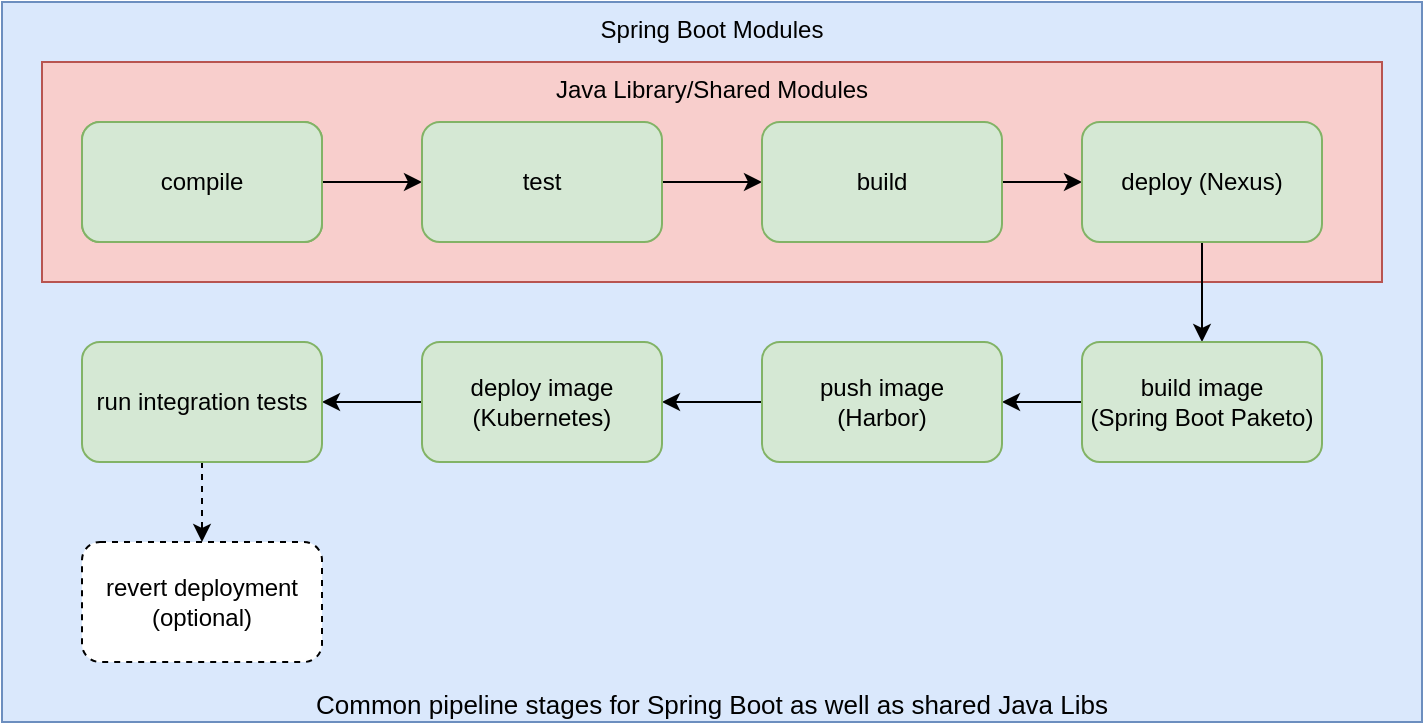 <mxfile version="14.6.13" type="device" pages="9"><diagram id="Md2escx_Z2QsT2sp1q_0" name="pipeline"><mxGraphModel dx="1024" dy="584" grid="1" gridSize="10" guides="1" tooltips="1" connect="1" arrows="1" fold="1" page="1" pageScale="1" pageWidth="850" pageHeight="1100" math="0" shadow="0"><root><mxCell id="0"/><mxCell id="1" parent="0"/><mxCell id="GDulKkzqPYE9h4jOsYwV-19" value="Spring Boot Modules" style="rounded=0;whiteSpace=wrap;html=1;verticalAlign=top;fillColor=#dae8fc;strokeColor=#6c8ebf;" vertex="1" parent="1"><mxGeometry x="80" y="150" width="710" height="360" as="geometry"/></mxCell><mxCell id="GDulKkzqPYE9h4jOsYwV-18" value="Java Library/Shared Modules" style="rounded=0;whiteSpace=wrap;html=1;verticalAlign=top;fillColor=#f8cecc;strokeColor=#b85450;" vertex="1" parent="1"><mxGeometry x="100" y="180" width="670" height="110" as="geometry"/></mxCell><mxCell id="GDulKkzqPYE9h4jOsYwV-3" value="" style="edgeStyle=orthogonalEdgeStyle;rounded=0;orthogonalLoop=1;jettySize=auto;html=1;" edge="1" parent="1" source="GDulKkzqPYE9h4jOsYwV-1" target="GDulKkzqPYE9h4jOsYwV-2"><mxGeometry relative="1" as="geometry"/></mxCell><mxCell id="GDulKkzqPYE9h4jOsYwV-1" value="compile" style="rounded=1;whiteSpace=wrap;html=1;fillColor=#d5e8d4;strokeColor=#82b366;" vertex="1" parent="1"><mxGeometry x="120" y="210" width="120" height="60" as="geometry"/></mxCell><mxCell id="GDulKkzqPYE9h4jOsYwV-5" value="" style="edgeStyle=orthogonalEdgeStyle;rounded=0;orthogonalLoop=1;jettySize=auto;html=1;" edge="1" parent="1" source="GDulKkzqPYE9h4jOsYwV-2" target="GDulKkzqPYE9h4jOsYwV-4"><mxGeometry relative="1" as="geometry"/></mxCell><mxCell id="GDulKkzqPYE9h4jOsYwV-2" value="test" style="rounded=1;whiteSpace=wrap;html=1;fillColor=#d5e8d4;strokeColor=#82b366;" vertex="1" parent="1"><mxGeometry x="290" y="210" width="120" height="60" as="geometry"/></mxCell><mxCell id="GDulKkzqPYE9h4jOsYwV-7" value="" style="edgeStyle=orthogonalEdgeStyle;rounded=0;orthogonalLoop=1;jettySize=auto;html=1;" edge="1" parent="1" source="GDulKkzqPYE9h4jOsYwV-4" target="GDulKkzqPYE9h4jOsYwV-6"><mxGeometry relative="1" as="geometry"/></mxCell><mxCell id="GDulKkzqPYE9h4jOsYwV-4" value="build" style="rounded=1;whiteSpace=wrap;html=1;fillColor=#d5e8d4;strokeColor=#82b366;" vertex="1" parent="1"><mxGeometry x="460" y="210" width="120" height="60" as="geometry"/></mxCell><mxCell id="GDulKkzqPYE9h4jOsYwV-9" value="" style="edgeStyle=orthogonalEdgeStyle;rounded=0;orthogonalLoop=1;jettySize=auto;html=1;" edge="1" parent="1" source="GDulKkzqPYE9h4jOsYwV-6" target="GDulKkzqPYE9h4jOsYwV-8"><mxGeometry relative="1" as="geometry"/></mxCell><mxCell id="GDulKkzqPYE9h4jOsYwV-6" value="deploy (Nexus)" style="rounded=1;whiteSpace=wrap;html=1;fillColor=#d5e8d4;strokeColor=#82b366;" vertex="1" parent="1"><mxGeometry x="620" y="210" width="120" height="60" as="geometry"/></mxCell><mxCell id="GDulKkzqPYE9h4jOsYwV-11" value="" style="edgeStyle=orthogonalEdgeStyle;rounded=0;orthogonalLoop=1;jettySize=auto;html=1;" edge="1" parent="1" source="GDulKkzqPYE9h4jOsYwV-8" target="GDulKkzqPYE9h4jOsYwV-10"><mxGeometry relative="1" as="geometry"/></mxCell><mxCell id="GDulKkzqPYE9h4jOsYwV-8" value="build image&lt;br&gt;(Spring Boot Paketo)" style="rounded=1;whiteSpace=wrap;html=1;fillColor=#d5e8d4;strokeColor=#82b366;" vertex="1" parent="1"><mxGeometry x="620" y="320" width="120" height="60" as="geometry"/></mxCell><mxCell id="GDulKkzqPYE9h4jOsYwV-13" value="" style="edgeStyle=orthogonalEdgeStyle;rounded=0;orthogonalLoop=1;jettySize=auto;html=1;" edge="1" parent="1" source="GDulKkzqPYE9h4jOsYwV-10" target="GDulKkzqPYE9h4jOsYwV-12"><mxGeometry relative="1" as="geometry"/></mxCell><mxCell id="GDulKkzqPYE9h4jOsYwV-10" value="push image&lt;br&gt;(Harbor)" style="rounded=1;whiteSpace=wrap;html=1;fillColor=#d5e8d4;strokeColor=#82b366;" vertex="1" parent="1"><mxGeometry x="460" y="320" width="120" height="60" as="geometry"/></mxCell><mxCell id="GDulKkzqPYE9h4jOsYwV-15" value="" style="edgeStyle=orthogonalEdgeStyle;rounded=0;orthogonalLoop=1;jettySize=auto;html=1;" edge="1" parent="1" source="GDulKkzqPYE9h4jOsYwV-12" target="GDulKkzqPYE9h4jOsYwV-14"><mxGeometry relative="1" as="geometry"/></mxCell><mxCell id="GDulKkzqPYE9h4jOsYwV-12" value="deploy image&lt;br&gt;(Kubernetes)" style="rounded=1;whiteSpace=wrap;html=1;fillColor=#d5e8d4;strokeColor=#82b366;" vertex="1" parent="1"><mxGeometry x="290" y="320" width="120" height="60" as="geometry"/></mxCell><mxCell id="GDulKkzqPYE9h4jOsYwV-17" value="" style="edgeStyle=orthogonalEdgeStyle;rounded=0;orthogonalLoop=1;jettySize=auto;html=1;dashed=1;" edge="1" parent="1" source="GDulKkzqPYE9h4jOsYwV-14" target="GDulKkzqPYE9h4jOsYwV-16"><mxGeometry relative="1" as="geometry"/></mxCell><mxCell id="GDulKkzqPYE9h4jOsYwV-14" value="run integration tests" style="rounded=1;whiteSpace=wrap;html=1;fillColor=#d5e8d4;strokeColor=#82b366;" vertex="1" parent="1"><mxGeometry x="120" y="320" width="120" height="60" as="geometry"/></mxCell><mxCell id="GDulKkzqPYE9h4jOsYwV-16" value="revert deployment&lt;br&gt;(optional)" style="rounded=1;whiteSpace=wrap;html=1;dashed=1;" vertex="1" parent="1"><mxGeometry x="120" y="420" width="120" height="60" as="geometry"/></mxCell><mxCell id="GDulKkzqPYE9h4jOsYwV-21" value="&lt;font style=&quot;font-size: 13px&quot;&gt;Common pipeline stages for Spring Boot as well as shared Java Libs&lt;/font&gt;" style="text;html=1;strokeColor=none;fillColor=none;align=center;verticalAlign=middle;whiteSpace=wrap;rounded=0;" vertex="1" parent="1"><mxGeometry x="230" y="496" width="410" height="10" as="geometry"/></mxCell><mxCell id="GDulKkzqPYE9h4jOsYwV-22" value="compile" style="rounded=1;whiteSpace=wrap;html=1;fillColor=#d5e8d4;strokeColor=#82b366;" vertex="1" parent="1"><mxGeometry x="120" y="210" width="120" height="60" as="geometry"/></mxCell></root></mxGraphModel></diagram><diagram id="cLBf3L7cLLnYU5vjJ8d7" name="merge_req"><mxGraphModel dx="1024" dy="584" grid="1" gridSize="10" guides="1" tooltips="1" connect="1" arrows="1" fold="1" page="1" pageScale="1" pageWidth="850" pageHeight="1100" math="0" shadow="0"><root><mxCell id="ab0MeuzT0t3njJeoTSQ2-0"/><mxCell id="ab0MeuzT0t3njJeoTSQ2-1" parent="ab0MeuzT0t3njJeoTSQ2-0"/><mxCell id="ab0MeuzT0t3njJeoTSQ2-12" value="Merge/Pull request stages (Spring Boot &amp;amp; Java libs)" style="rounded=0;whiteSpace=wrap;html=1;verticalAlign=top;fillColor=#dae8fc;strokeColor=#6c8ebf;" vertex="1" parent="ab0MeuzT0t3njJeoTSQ2-1"><mxGeometry x="110" y="120" width="670" height="230" as="geometry"/></mxCell><mxCell id="ab0MeuzT0t3njJeoTSQ2-5" value="" style="edgeStyle=orthogonalEdgeStyle;rounded=0;orthogonalLoop=1;jettySize=auto;html=1;" edge="1" parent="ab0MeuzT0t3njJeoTSQ2-1" source="ab0MeuzT0t3njJeoTSQ2-2" target="ab0MeuzT0t3njJeoTSQ2-4"><mxGeometry relative="1" as="geometry"/></mxCell><mxCell id="ab0MeuzT0t3njJeoTSQ2-2" value="test" style="rounded=1;whiteSpace=wrap;html=1;fillColor=#d5e8d4;strokeColor=#82b366;" vertex="1" parent="ab0MeuzT0t3njJeoTSQ2-1"><mxGeometry x="290" y="210" width="120" height="60" as="geometry"/></mxCell><mxCell id="ab0MeuzT0t3njJeoTSQ2-6" value="" style="edgeStyle=orthogonalEdgeStyle;rounded=0;orthogonalLoop=1;jettySize=auto;html=1;" edge="1" parent="ab0MeuzT0t3njJeoTSQ2-1" source="ab0MeuzT0t3njJeoTSQ2-3" target="ab0MeuzT0t3njJeoTSQ2-2"><mxGeometry relative="1" as="geometry"/></mxCell><mxCell id="ab0MeuzT0t3njJeoTSQ2-3" value="compile" style="rounded=1;whiteSpace=wrap;html=1;fillColor=#d5e8d4;strokeColor=#82b366;" vertex="1" parent="ab0MeuzT0t3njJeoTSQ2-1"><mxGeometry x="120" y="210" width="120" height="60" as="geometry"/></mxCell><mxCell id="ab0MeuzT0t3njJeoTSQ2-8" value="" style="edgeStyle=orthogonalEdgeStyle;rounded=0;orthogonalLoop=1;jettySize=auto;html=1;" edge="1" parent="ab0MeuzT0t3njJeoTSQ2-1" source="ab0MeuzT0t3njJeoTSQ2-4" target="ab0MeuzT0t3njJeoTSQ2-7"><mxGeometry relative="1" as="geometry"/></mxCell><mxCell id="ab0MeuzT0t3njJeoTSQ2-9" value="" style="edgeStyle=orthogonalEdgeStyle;rounded=0;orthogonalLoop=1;jettySize=auto;html=1;" edge="1" parent="ab0MeuzT0t3njJeoTSQ2-1" source="ab0MeuzT0t3njJeoTSQ2-4" target="ab0MeuzT0t3njJeoTSQ2-7"><mxGeometry relative="1" as="geometry"/></mxCell><mxCell id="ab0MeuzT0t3njJeoTSQ2-11" style="edgeStyle=orthogonalEdgeStyle;rounded=0;orthogonalLoop=1;jettySize=auto;html=1;entryX=0;entryY=0.5;entryDx=0;entryDy=0;" edge="1" parent="ab0MeuzT0t3njJeoTSQ2-1" source="ab0MeuzT0t3njJeoTSQ2-4" target="ab0MeuzT0t3njJeoTSQ2-10"><mxGeometry relative="1" as="geometry"/></mxCell><mxCell id="ab0MeuzT0t3njJeoTSQ2-4" value="Sonarqube Analysis&lt;br&gt;(Jacoco plugin)" style="rounded=1;whiteSpace=wrap;html=1;fillColor=#d5e8d4;strokeColor=#82b366;" vertex="1" parent="ab0MeuzT0t3njJeoTSQ2-1"><mxGeometry x="460" y="210" width="120" height="60" as="geometry"/></mxCell><mxCell id="ab0MeuzT0t3njJeoTSQ2-7" value="Dependency check&lt;br&gt;(OWASP plugin)" style="rounded=1;whiteSpace=wrap;html=1;fillColor=#d5e8d4;strokeColor=#82b366;" vertex="1" parent="ab0MeuzT0t3njJeoTSQ2-1"><mxGeometry x="630" y="150" width="120" height="60" as="geometry"/></mxCell><mxCell id="ab0MeuzT0t3njJeoTSQ2-10" value="Mutation test&lt;br&gt;(pitest plugin)" style="rounded=1;whiteSpace=wrap;html=1;fillColor=#d5e8d4;strokeColor=#82b366;" vertex="1" parent="ab0MeuzT0t3njJeoTSQ2-1"><mxGeometry x="630" y="260" width="120" height="60" as="geometry"/></mxCell><mxCell id="oY6rOfTVYHJgTmMTdVEJ-0" value="Merge or Pull request pipeline stages" style="text;html=1;strokeColor=none;fillColor=none;align=center;verticalAlign=middle;whiteSpace=wrap;rounded=0;" vertex="1" parent="ab0MeuzT0t3njJeoTSQ2-1"><mxGeometry x="315" y="330" width="260" height="20" as="geometry"/></mxCell></root></mxGraphModel></diagram><diagram id="696n-VioBBIANtm146PT" name="parent_pom"><mxGraphModel dx="1024" dy="584" grid="1" gridSize="10" guides="1" tooltips="1" connect="1" arrows="1" fold="1" page="1" pageScale="1" pageWidth="850" pageHeight="1100" math="0" shadow="0"><root><mxCell id="2Setsy6DILLU_ZaNFchh-0"/><mxCell id="2Setsy6DILLU_ZaNFchh-1" parent="2Setsy6DILLU_ZaNFchh-0"/><mxCell id="-vNBOVzzjWn9ctCNKMVQ-8" value="" style="rounded=0;whiteSpace=wrap;html=1;strokeColor=#000000;strokeWidth=1;fillColor=none;" vertex="1" parent="2Setsy6DILLU_ZaNFchh-1"><mxGeometry x="80" y="580" width="640" height="100" as="geometry"/></mxCell><mxCell id="2Setsy6DILLU_ZaNFchh-8" value="" style="edgeStyle=orthogonalEdgeStyle;rounded=0;orthogonalLoop=1;jettySize=auto;html=1;" edge="1" parent="2Setsy6DILLU_ZaNFchh-1" source="2Setsy6DILLU_ZaNFchh-6" target="2Setsy6DILLU_ZaNFchh-7"><mxGeometry relative="1" as="geometry"/></mxCell><mxCell id="2Setsy6DILLU_ZaNFchh-6" value="&lt;h1&gt;Parent POM&lt;/h1&gt;&lt;p&gt;Defines a Spring Boot version as Parent.&lt;/p&gt;&lt;p&gt;Defines external library versions as properties.&lt;/p&gt;&lt;p&gt;Defines dependency management for external libs.&lt;/p&gt;&lt;p&gt;Defines dependencies which are automatically added to children.&lt;/p&gt;&lt;p&gt;Defines plugins needed for pipeline stages.&lt;/p&gt;" style="text;html=1;spacing=5;spacingTop=-20;whiteSpace=wrap;overflow=hidden;rounded=0;strokeWidth=1;strokeColor=#6c8ebf;fillColor=#dae8fc;" vertex="1" parent="2Setsy6DILLU_ZaNFchh-1"><mxGeometry x="60" y="140" width="180" height="270" as="geometry"/></mxCell><mxCell id="2Setsy6DILLU_ZaNFchh-7" value="&lt;h1&gt;Child POM&lt;/h1&gt;&lt;p&gt;Defines Parent POM as Parent.&lt;/p&gt;&lt;p&gt;Defines external library versions as properties.&lt;/p&gt;&lt;p&gt;Defines dependencies without version, versions are inherited from Parent POM.&lt;/p&gt;&lt;p&gt;Defines plugins needed for code generations. (OpenAPI)&lt;/p&gt;&lt;p&gt;Optionally, override plugins to tweak execution.&lt;/p&gt;" style="text;html=1;spacing=5;spacingTop=-20;whiteSpace=wrap;overflow=hidden;rounded=0;strokeWidth=1;strokeColor=#82b366;fillColor=#d5e8d4;" vertex="1" parent="2Setsy6DILLU_ZaNFchh-1"><mxGeometry x="320" y="140" width="180" height="270" as="geometry"/></mxCell><mxCell id="-vNBOVzzjWn9ctCNKMVQ-3" value="" style="edgeStyle=orthogonalEdgeStyle;rounded=0;orthogonalLoop=1;jettySize=auto;html=1;startArrow=none;startFill=0;" edge="1" parent="2Setsy6DILLU_ZaNFchh-1" source="-vNBOVzzjWn9ctCNKMVQ-1" target="-vNBOVzzjWn9ctCNKMVQ-2"><mxGeometry relative="1" as="geometry"/></mxCell><mxCell id="-vNBOVzzjWn9ctCNKMVQ-1" value="A repo, which has suppression.xml" style="rounded=1;whiteSpace=wrap;html=1;strokeColor=#6c8ebf;strokeWidth=1;fillColor=#dae8fc;" vertex="1" parent="2Setsy6DILLU_ZaNFchh-1"><mxGeometry x="100" y="600" width="120" height="60" as="geometry"/></mxCell><mxCell id="-vNBOVzzjWn9ctCNKMVQ-5" value="" style="edgeStyle=orthogonalEdgeStyle;rounded=0;orthogonalLoop=1;jettySize=auto;html=1;startArrow=none;startFill=0;" edge="1" parent="2Setsy6DILLU_ZaNFchh-1" source="-vNBOVzzjWn9ctCNKMVQ-2" target="-vNBOVzzjWn9ctCNKMVQ-4"><mxGeometry relative="1" as="geometry"/></mxCell><mxCell id="-vNBOVzzjWn9ctCNKMVQ-2" value="Other repos add this repo as a git-submodule" style="rounded=1;whiteSpace=wrap;html=1;strokeColor=#b85450;strokeWidth=1;fillColor=#f8cecc;" vertex="1" parent="2Setsy6DILLU_ZaNFchh-1"><mxGeometry x="260" y="600" width="120" height="60" as="geometry"/></mxCell><mxCell id="-vNBOVzzjWn9ctCNKMVQ-7" value="" style="edgeStyle=orthogonalEdgeStyle;rounded=0;orthogonalLoop=1;jettySize=auto;html=1;startArrow=none;startFill=0;" edge="1" parent="2Setsy6DILLU_ZaNFchh-1" source="-vNBOVzzjWn9ctCNKMVQ-4" target="-vNBOVzzjWn9ctCNKMVQ-6"><mxGeometry relative="1" as="geometry"/></mxCell><mxCell id="-vNBOVzzjWn9ctCNKMVQ-4" value="In the pipeline, update the submodule" style="rounded=1;whiteSpace=wrap;html=1;strokeColor=#9673a6;strokeWidth=1;fillColor=#e1d5e7;" vertex="1" parent="2Setsy6DILLU_ZaNFchh-1"><mxGeometry x="420" y="600" width="120" height="60" as="geometry"/></mxCell><mxCell id="-vNBOVzzjWn9ctCNKMVQ-6" value="run maven owasp check&amp;nbsp;" style="rounded=1;whiteSpace=wrap;html=1;strokeColor=#9673a6;strokeWidth=1;fillColor=#e1d5e7;" vertex="1" parent="2Setsy6DILLU_ZaNFchh-1"><mxGeometry x="580" y="600" width="120" height="60" as="geometry"/></mxCell></root></mxGraphModel></diagram><diagram id="BTsK3et7eQqdGBvmo8Py" name="branching_strategy"><mxGraphModel dx="1024" dy="584" grid="1" gridSize="10" guides="1" tooltips="1" connect="1" arrows="1" fold="1" page="1" pageScale="1" pageWidth="850" pageHeight="1100" math="0" shadow="0"><root><mxCell id="4rT3N4122k7UEFKUsFTP-0"/><mxCell id="4rT3N4122k7UEFKUsFTP-1" parent="4rT3N4122k7UEFKUsFTP-0"/><mxCell id="4rT3N4122k7UEFKUsFTP-28" style="edgeStyle=orthogonalEdgeStyle;rounded=0;orthogonalLoop=1;jettySize=auto;html=1;exitX=1;exitY=0.5;exitDx=0;exitDy=0;entryX=0.5;entryY=0;entryDx=0;entryDy=0;" edge="1" parent="4rT3N4122k7UEFKUsFTP-1" source="4rT3N4122k7UEFKUsFTP-2" target="4rT3N4122k7UEFKUsFTP-23"><mxGeometry relative="1" as="geometry"/></mxCell><mxCell id="4rT3N4122k7UEFKUsFTP-2" value="Feature Branch #1" style="rounded=1;whiteSpace=wrap;html=1;strokeColor=#666666;strokeWidth=1;fillColor=#f5f5f5;fontColor=#333333;" vertex="1" parent="4rT3N4122k7UEFKUsFTP-1"><mxGeometry x="50" y="130" width="120" height="60" as="geometry"/></mxCell><mxCell id="4rT3N4122k7UEFKUsFTP-29" style="edgeStyle=orthogonalEdgeStyle;rounded=0;orthogonalLoop=1;jettySize=auto;html=1;entryX=0;entryY=0.5;entryDx=0;entryDy=0;" edge="1" parent="4rT3N4122k7UEFKUsFTP-1" source="4rT3N4122k7UEFKUsFTP-3" target="4rT3N4122k7UEFKUsFTP-23"><mxGeometry relative="1" as="geometry"/></mxCell><mxCell id="4rT3N4122k7UEFKUsFTP-3" value="Feature Branch #2" style="rounded=1;whiteSpace=wrap;html=1;strokeColor=#666666;strokeWidth=1;fillColor=#f5f5f5;fontColor=#333333;" vertex="1" parent="4rT3N4122k7UEFKUsFTP-1"><mxGeometry x="50" y="220" width="120" height="60" as="geometry"/></mxCell><mxCell id="4rT3N4122k7UEFKUsFTP-11" style="edgeStyle=orthogonalEdgeStyle;rounded=0;orthogonalLoop=1;jettySize=auto;html=1;entryX=0;entryY=0.5;entryDx=0;entryDy=0;startArrow=none;" edge="1" parent="4rT3N4122k7UEFKUsFTP-1" source="4rT3N4122k7UEFKUsFTP-23" target="4rT3N4122k7UEFKUsFTP-5"><mxGeometry relative="1" as="geometry"/></mxCell><mxCell id="4rT3N4122k7UEFKUsFTP-30" style="edgeStyle=orthogonalEdgeStyle;rounded=0;orthogonalLoop=1;jettySize=auto;html=1;entryX=0.5;entryY=1;entryDx=0;entryDy=0;" edge="1" parent="4rT3N4122k7UEFKUsFTP-1" source="4rT3N4122k7UEFKUsFTP-4" target="4rT3N4122k7UEFKUsFTP-23"><mxGeometry relative="1" as="geometry"/></mxCell><mxCell id="4rT3N4122k7UEFKUsFTP-4" value="Feature Branch #3" style="rounded=1;whiteSpace=wrap;html=1;strokeColor=#666666;strokeWidth=1;fillColor=#f5f5f5;dashed=1;fontColor=#333333;" vertex="1" parent="4rT3N4122k7UEFKUsFTP-1"><mxGeometry x="50" y="310" width="120" height="60" as="geometry"/></mxCell><mxCell id="4rT3N4122k7UEFKUsFTP-21" value="" style="edgeStyle=orthogonalEdgeStyle;rounded=0;orthogonalLoop=1;jettySize=auto;html=1;" edge="1" parent="4rT3N4122k7UEFKUsFTP-1" source="4rT3N4122k7UEFKUsFTP-5" target="4rT3N4122k7UEFKUsFTP-20"><mxGeometry relative="1" as="geometry"/></mxCell><mxCell id="4rT3N4122k7UEFKUsFTP-5" value="develop" style="rounded=1;whiteSpace=wrap;html=1;strokeColor=#b85450;strokeWidth=1;fillColor=#f8cecc;" vertex="1" parent="4rT3N4122k7UEFKUsFTP-1"><mxGeometry x="320" y="220" width="120" height="60" as="geometry"/></mxCell><mxCell id="4rT3N4122k7UEFKUsFTP-15" style="edgeStyle=orthogonalEdgeStyle;rounded=0;orthogonalLoop=1;jettySize=auto;html=1;exitX=0.5;exitY=1;exitDx=0;exitDy=0;entryX=0.5;entryY=0;entryDx=0;entryDy=0;dashed=1;" edge="1" parent="4rT3N4122k7UEFKUsFTP-1" source="4rT3N4122k7UEFKUsFTP-6" target="4rT3N4122k7UEFKUsFTP-12"><mxGeometry relative="1" as="geometry"/></mxCell><mxCell id="4rT3N4122k7UEFKUsFTP-16" style="edgeStyle=orthogonalEdgeStyle;rounded=0;orthogonalLoop=1;jettySize=auto;html=1;exitX=0.5;exitY=1;exitDx=0;exitDy=0;entryX=1;entryY=0.5;entryDx=0;entryDy=0;dashed=1;" edge="1" parent="4rT3N4122k7UEFKUsFTP-1" source="4rT3N4122k7UEFKUsFTP-6" target="4rT3N4122k7UEFKUsFTP-13"><mxGeometry relative="1" as="geometry"><Array as="points"><mxPoint x="620" y="290"/><mxPoint x="730" y="290"/><mxPoint x="730" y="440"/></Array></mxGeometry></mxCell><mxCell id="4rT3N4122k7UEFKUsFTP-6" value="main" style="rounded=1;whiteSpace=wrap;html=1;strokeColor=#6c8ebf;strokeWidth=1;fillColor=#dae8fc;" vertex="1" parent="4rT3N4122k7UEFKUsFTP-1"><mxGeometry x="560" y="220" width="120" height="60" as="geometry"/></mxCell><mxCell id="4rT3N4122k7UEFKUsFTP-12" value="tag 1.0.0" style="rounded=1;whiteSpace=wrap;html=1;strokeColor=#d6b656;strokeWidth=1;fillColor=#fff2cc;dashed=1;" vertex="1" parent="4rT3N4122k7UEFKUsFTP-1"><mxGeometry x="560" y="320" width="120" height="60" as="geometry"/></mxCell><mxCell id="4rT3N4122k7UEFKUsFTP-13" value="tag 1.0.1" style="rounded=1;whiteSpace=wrap;html=1;strokeColor=#d6b656;strokeWidth=1;fillColor=#fff2cc;dashed=1;" vertex="1" parent="4rT3N4122k7UEFKUsFTP-1"><mxGeometry x="560" y="410" width="120" height="60" as="geometry"/></mxCell><mxCell id="4rT3N4122k7UEFKUsFTP-19" value="create a tag everytime merge happens to &quot;main&quot;" style="text;html=1;strokeColor=none;fillColor=none;align=center;verticalAlign=middle;whiteSpace=wrap;rounded=0;" vertex="1" parent="4rT3N4122k7UEFKUsFTP-1"><mxGeometry x="720" y="320" width="120" height="40" as="geometry"/></mxCell><mxCell id="4rT3N4122k7UEFKUsFTP-22" value="" style="edgeStyle=orthogonalEdgeStyle;rounded=0;orthogonalLoop=1;jettySize=auto;html=1;" edge="1" parent="4rT3N4122k7UEFKUsFTP-1" source="4rT3N4122k7UEFKUsFTP-20" target="4rT3N4122k7UEFKUsFTP-6"><mxGeometry relative="1" as="geometry"/></mxCell><mxCell id="4rT3N4122k7UEFKUsFTP-20" value="Merge Request" style="shape=parallelogram;perimeter=parallelogramPerimeter;whiteSpace=wrap;html=1;fixedSize=1;rounded=1;strokeColor=#d79b00;strokeWidth=1;fillColor=#ffe6cc;" vertex="1" parent="4rT3N4122k7UEFKUsFTP-1"><mxGeometry x="460" y="225" width="80" height="50" as="geometry"/></mxCell><mxCell id="4rT3N4122k7UEFKUsFTP-23" value="Merge Request" style="shape=parallelogram;perimeter=parallelogramPerimeter;whiteSpace=wrap;html=1;fixedSize=1;rounded=1;strokeColor=#d79b00;strokeWidth=1;fillColor=#ffe6cc;" vertex="1" parent="4rT3N4122k7UEFKUsFTP-1"><mxGeometry x="220" y="225" width="80" height="50" as="geometry"/></mxCell></root></mxGraphModel></diagram><diagram id="9LirHiqP9o21Et8In1D3" name="versioning_stages"><mxGraphModel dx="1024" dy="584" grid="1" gridSize="10" guides="1" tooltips="1" connect="1" arrows="1" fold="1" page="1" pageScale="1" pageWidth="850" pageHeight="1100" math="0" shadow="0"><root><mxCell id="bpcRFm5ZnC5qqnnNcbzW-0"/><mxCell id="bpcRFm5ZnC5qqnnNcbzW-1" parent="bpcRFm5ZnC5qqnnNcbzW-0"/><mxCell id="89l9aeLeBXDlEXLvAJVZ-3" value="" style="edgeStyle=orthogonalEdgeStyle;rounded=0;orthogonalLoop=1;jettySize=auto;html=1;" edge="1" parent="bpcRFm5ZnC5qqnnNcbzW-1" source="89l9aeLeBXDlEXLvAJVZ-1" target="89l9aeLeBXDlEXLvAJVZ-2"><mxGeometry relative="1" as="geometry"/></mxCell><mxCell id="89l9aeLeBXDlEXLvAJVZ-1" value="read version from pom" style="rounded=1;whiteSpace=wrap;html=1;fillColor=#d5e8d4;strokeColor=#82b366;" vertex="1" parent="bpcRFm5ZnC5qqnnNcbzW-1"><mxGeometry x="115" y="210" width="120" height="60" as="geometry"/></mxCell><mxCell id="89l9aeLeBXDlEXLvAJVZ-7" value="" style="edgeStyle=orthogonalEdgeStyle;rounded=0;orthogonalLoop=1;jettySize=auto;html=1;" edge="1" parent="bpcRFm5ZnC5qqnnNcbzW-1" source="89l9aeLeBXDlEXLvAJVZ-2" target="89l9aeLeBXDlEXLvAJVZ-6"><mxGeometry relative="1" as="geometry"/></mxCell><mxCell id="89l9aeLeBXDlEXLvAJVZ-2" value="remove&lt;br&gt;&amp;nbsp;&quot;SNAPSHOT&quot; text" style="rounded=1;whiteSpace=wrap;html=1;fillColor=#d5e8d4;strokeColor=#82b366;" vertex="1" parent="bpcRFm5ZnC5qqnnNcbzW-1"><mxGeometry x="265" y="210" width="120" height="60" as="geometry"/></mxCell><mxCell id="89l9aeLeBXDlEXLvAJVZ-5" style="edgeStyle=orthogonalEdgeStyle;rounded=0;orthogonalLoop=1;jettySize=auto;html=1;entryX=0;entryY=0.5;entryDx=0;entryDy=0;" edge="1" parent="bpcRFm5ZnC5qqnnNcbzW-1" source="89l9aeLeBXDlEXLvAJVZ-4" target="89l9aeLeBXDlEXLvAJVZ-1"><mxGeometry relative="1" as="geometry"/></mxCell><mxCell id="89l9aeLeBXDlEXLvAJVZ-4" value="if &quot;main&quot; branch" style="rhombus;whiteSpace=wrap;html=1;rounded=0;strokeColor=#82b366;strokeWidth=1;fillColor=#d5e8d4;" vertex="1" parent="bpcRFm5ZnC5qqnnNcbzW-1"><mxGeometry x="5" y="200" width="80" height="80" as="geometry"/></mxCell><mxCell id="89l9aeLeBXDlEXLvAJVZ-9" value="" style="edgeStyle=orthogonalEdgeStyle;rounded=0;orthogonalLoop=1;jettySize=auto;html=1;" edge="1" parent="bpcRFm5ZnC5qqnnNcbzW-1" source="89l9aeLeBXDlEXLvAJVZ-6" target="89l9aeLeBXDlEXLvAJVZ-8"><mxGeometry relative="1" as="geometry"/></mxCell><mxCell id="89l9aeLeBXDlEXLvAJVZ-6" value="push to main" style="rounded=1;whiteSpace=wrap;html=1;fillColor=#d5e8d4;strokeColor=#82b366;" vertex="1" parent="bpcRFm5ZnC5qqnnNcbzW-1"><mxGeometry x="415" y="210" width="120" height="60" as="geometry"/></mxCell><mxCell id="89l9aeLeBXDlEXLvAJVZ-11" value="" style="edgeStyle=orthogonalEdgeStyle;rounded=0;orthogonalLoop=1;jettySize=auto;html=1;" edge="1" parent="bpcRFm5ZnC5qqnnNcbzW-1" source="89l9aeLeBXDlEXLvAJVZ-8" target="89l9aeLeBXDlEXLvAJVZ-10"><mxGeometry relative="1" as="geometry"/></mxCell><mxCell id="89l9aeLeBXDlEXLvAJVZ-8" value="create a tag" style="rounded=1;whiteSpace=wrap;html=1;fillColor=#d5e8d4;strokeColor=#82b366;" vertex="1" parent="bpcRFm5ZnC5qqnnNcbzW-1"><mxGeometry x="565" y="210" width="120" height="60" as="geometry"/></mxCell><mxCell id="89l9aeLeBXDlEXLvAJVZ-13" value="" style="edgeStyle=orthogonalEdgeStyle;rounded=0;orthogonalLoop=1;jettySize=auto;html=1;" edge="1" parent="bpcRFm5ZnC5qqnnNcbzW-1" source="89l9aeLeBXDlEXLvAJVZ-10" target="89l9aeLeBXDlEXLvAJVZ-12"><mxGeometry relative="1" as="geometry"/></mxCell><mxCell id="89l9aeLeBXDlEXLvAJVZ-10" value="higher the min version of develop branch" style="rounded=1;whiteSpace=wrap;html=1;fillColor=#d5e8d4;strokeColor=#82b366;" vertex="1" parent="bpcRFm5ZnC5qqnnNcbzW-1"><mxGeometry x="725" y="210" width="120" height="60" as="geometry"/></mxCell><mxCell id="89l9aeLeBXDlEXLvAJVZ-15" value="" style="edgeStyle=orthogonalEdgeStyle;rounded=0;orthogonalLoop=1;jettySize=auto;html=1;" edge="1" parent="bpcRFm5ZnC5qqnnNcbzW-1" source="89l9aeLeBXDlEXLvAJVZ-12" target="89l9aeLeBXDlEXLvAJVZ-14"><mxGeometry relative="1" as="geometry"/></mxCell><mxCell id="89l9aeLeBXDlEXLvAJVZ-12" value="push to develop" style="rounded=1;whiteSpace=wrap;html=1;fillColor=#d5e8d4;strokeColor=#82b366;" vertex="1" parent="bpcRFm5ZnC5qqnnNcbzW-1"><mxGeometry x="725" y="310" width="120" height="60" as="geometry"/></mxCell><mxCell id="89l9aeLeBXDlEXLvAJVZ-17" style="edgeStyle=orthogonalEdgeStyle;rounded=0;orthogonalLoop=1;jettySize=auto;html=1;exitX=0;exitY=0.5;exitDx=0;exitDy=0;entryX=1;entryY=0.5;entryDx=0;entryDy=0;" edge="1" parent="bpcRFm5ZnC5qqnnNcbzW-1" source="89l9aeLeBXDlEXLvAJVZ-14" target="89l9aeLeBXDlEXLvAJVZ-16"><mxGeometry relative="1" as="geometry"/></mxCell><mxCell id="89l9aeLeBXDlEXLvAJVZ-14" value="REST of the stages" style="rounded=1;whiteSpace=wrap;html=1;fillColor=#fff2cc;strokeColor=#d6b656;dashed=1;" vertex="1" parent="bpcRFm5ZnC5qqnnNcbzW-1"><mxGeometry x="565" y="310" width="120" height="60" as="geometry"/></mxCell><mxCell id="89l9aeLeBXDlEXLvAJVZ-16" value="The rest of the stages (compile, test, build etc.) will not carry on with update actual version which is without any SNAPSHOT text" style="text;html=1;fillColor=none;align=center;verticalAlign=middle;whiteSpace=wrap;rounded=0;dashed=1;strokeColor=#000000;" vertex="1" parent="bpcRFm5ZnC5qqnnNcbzW-1"><mxGeometry x="295" y="315" width="250" height="50" as="geometry"/></mxCell></root></mxGraphModel></diagram><diagram id="bz2TFcYHpH9_uBaam_-D" name="config prop"><mxGraphModel dx="1024" dy="584" grid="1" gridSize="10" guides="1" tooltips="1" connect="1" arrows="1" fold="1" page="1" pageScale="1" pageWidth="850" pageHeight="1100" math="0" shadow="0"><root><mxCell id="ZWiRVMpxjfL7_-6xMzUf-0"/><mxCell id="ZWiRVMpxjfL7_-6xMzUf-1" parent="ZWiRVMpxjfL7_-6xMzUf-0"/><mxCell id="ZWiRVMpxjfL7_-6xMzUf-28" value="" style="rounded=0;whiteSpace=wrap;html=1;strokeColor=#000000;strokeWidth=1;fillColor=none;" vertex="1" parent="ZWiRVMpxjfL7_-6xMzUf-1"><mxGeometry x="60" y="340" width="770" height="380" as="geometry"/></mxCell><mxCell id="ZWiRVMpxjfL7_-6xMzUf-26" value="configuration-service&amp;nbsp;" style="rounded=0;whiteSpace=wrap;html=1;strokeColor=#000000;strokeWidth=1;fillColor=none;verticalAlign=top;" vertex="1" parent="ZWiRVMpxjfL7_-6xMzUf-1"><mxGeometry x="505" y="560" width="210" height="150" as="geometry"/></mxCell><mxCell id="ZWiRVMpxjfL7_-6xMzUf-4" value="" style="edgeStyle=orthogonalEdgeStyle;rounded=0;orthogonalLoop=1;jettySize=auto;html=1;" edge="1" parent="ZWiRVMpxjfL7_-6xMzUf-1" source="ZWiRVMpxjfL7_-6xMzUf-2" target="ZWiRVMpxjfL7_-6xMzUf-3"><mxGeometry relative="1" as="geometry"/></mxCell><mxCell id="ZWiRVMpxjfL7_-6xMzUf-2" value="read application.yml" style="rounded=1;whiteSpace=wrap;html=1;strokeColor=#d6b656;strokeWidth=1;fillColor=#fff2cc;" vertex="1" parent="ZWiRVMpxjfL7_-6xMzUf-1"><mxGeometry x="210" y="200" width="120" height="60" as="geometry"/></mxCell><mxCell id="ZWiRVMpxjfL7_-6xMzUf-6" value="" style="edgeStyle=orthogonalEdgeStyle;rounded=0;orthogonalLoop=1;jettySize=auto;html=1;" edge="1" parent="ZWiRVMpxjfL7_-6xMzUf-1" source="ZWiRVMpxjfL7_-6xMzUf-3" target="ZWiRVMpxjfL7_-6xMzUf-5"><mxGeometry relative="1" as="geometry"/></mxCell><mxCell id="ZWiRVMpxjfL7_-6xMzUf-3" value="initialize Spring Beans&lt;br&gt;(example KafkaTemplate)" style="rounded=1;whiteSpace=wrap;html=1;strokeColor=#b85450;strokeWidth=1;fillColor=#f8cecc;" vertex="1" parent="ZWiRVMpxjfL7_-6xMzUf-1"><mxGeometry x="360" y="200" width="120" height="60" as="geometry"/></mxCell><mxCell id="ZWiRVMpxjfL7_-6xMzUf-5" value="Complete Statup" style="rounded=1;whiteSpace=wrap;html=1;strokeColor=#82b366;strokeWidth=1;fillColor=#d5e8d4;" vertex="1" parent="ZWiRVMpxjfL7_-6xMzUf-1"><mxGeometry x="510" y="200" width="120" height="60" as="geometry"/></mxCell><mxCell id="ZWiRVMpxjfL7_-6xMzUf-8" value="" style="edgeStyle=orthogonalEdgeStyle;rounded=0;orthogonalLoop=1;jettySize=auto;html=1;" edge="1" parent="ZWiRVMpxjfL7_-6xMzUf-1" source="ZWiRVMpxjfL7_-6xMzUf-7" target="ZWiRVMpxjfL7_-6xMzUf-2"><mxGeometry relative="1" as="geometry"/></mxCell><mxCell id="ZWiRVMpxjfL7_-6xMzUf-7" value="Starting up application" style="rounded=1;whiteSpace=wrap;html=1;strokeColor=#82b366;strokeWidth=1;fillColor=#d5e8d4;" vertex="1" parent="ZWiRVMpxjfL7_-6xMzUf-1"><mxGeometry x="60" y="200" width="120" height="60" as="geometry"/></mxCell><mxCell id="ZWiRVMpxjfL7_-6xMzUf-9" value="" style="edgeStyle=orthogonalEdgeStyle;rounded=0;orthogonalLoop=1;jettySize=auto;html=1;" edge="1" parent="ZWiRVMpxjfL7_-6xMzUf-1" source="ZWiRVMpxjfL7_-6xMzUf-10" target="ZWiRVMpxjfL7_-6xMzUf-12"><mxGeometry relative="1" as="geometry"/></mxCell><mxCell id="ZWiRVMpxjfL7_-6xMzUf-10" value="read application.yml" style="rounded=1;whiteSpace=wrap;html=1;strokeColor=#d6b656;strokeWidth=1;fillColor=#fff2cc;" vertex="1" parent="ZWiRVMpxjfL7_-6xMzUf-1"><mxGeometry x="220" y="360" width="120" height="60" as="geometry"/></mxCell><mxCell id="ZWiRVMpxjfL7_-6xMzUf-11" value="" style="edgeStyle=orthogonalEdgeStyle;rounded=0;orthogonalLoop=1;jettySize=auto;html=1;" edge="1" parent="ZWiRVMpxjfL7_-6xMzUf-1" source="ZWiRVMpxjfL7_-6xMzUf-12" target="ZWiRVMpxjfL7_-6xMzUf-13"><mxGeometry relative="1" as="geometry"/></mxCell><mxCell id="ZWiRVMpxjfL7_-6xMzUf-12" value="initialize Spring Beans&lt;br&gt;(example KafkaTemplate)" style="rounded=1;whiteSpace=wrap;html=1;strokeColor=#b85450;strokeWidth=1;fillColor=#f8cecc;" vertex="1" parent="ZWiRVMpxjfL7_-6xMzUf-1"><mxGeometry x="370" y="360" width="120" height="60" as="geometry"/></mxCell><mxCell id="ZWiRVMpxjfL7_-6xMzUf-17" value="" style="edgeStyle=orthogonalEdgeStyle;rounded=0;orthogonalLoop=1;jettySize=auto;html=1;" edge="1" parent="ZWiRVMpxjfL7_-6xMzUf-1" source="ZWiRVMpxjfL7_-6xMzUf-13" target="ZWiRVMpxjfL7_-6xMzUf-16"><mxGeometry relative="1" as="geometry"/></mxCell><mxCell id="ZWiRVMpxjfL7_-6xMzUf-13" value="Complete Statup" style="rounded=1;whiteSpace=wrap;html=1;strokeColor=#82b366;strokeWidth=1;fillColor=#d5e8d4;" vertex="1" parent="ZWiRVMpxjfL7_-6xMzUf-1"><mxGeometry x="520" y="360" width="120" height="60" as="geometry"/></mxCell><mxCell id="ZWiRVMpxjfL7_-6xMzUf-14" value="" style="edgeStyle=orthogonalEdgeStyle;rounded=0;orthogonalLoop=1;jettySize=auto;html=1;" edge="1" parent="ZWiRVMpxjfL7_-6xMzUf-1" source="ZWiRVMpxjfL7_-6xMzUf-15" target="ZWiRVMpxjfL7_-6xMzUf-10"><mxGeometry relative="1" as="geometry"/></mxCell><mxCell id="ZWiRVMpxjfL7_-6xMzUf-15" value="Starting up application" style="rounded=1;whiteSpace=wrap;html=1;strokeColor=#82b366;strokeWidth=1;fillColor=#d5e8d4;" vertex="1" parent="ZWiRVMpxjfL7_-6xMzUf-1"><mxGeometry x="70" y="360" width="120" height="60" as="geometry"/></mxCell><mxCell id="ZWiRVMpxjfL7_-6xMzUf-19" value="" style="edgeStyle=orthogonalEdgeStyle;rounded=0;orthogonalLoop=1;jettySize=auto;html=1;" edge="1" parent="ZWiRVMpxjfL7_-6xMzUf-1" source="ZWiRVMpxjfL7_-6xMzUf-16" target="ZWiRVMpxjfL7_-6xMzUf-18"><mxGeometry relative="1" as="geometry"/></mxCell><mxCell id="ZWiRVMpxjfL7_-6xMzUf-16" value="Incoming Request" style="rounded=1;whiteSpace=wrap;html=1;strokeColor=#d79b00;strokeWidth=1;fillColor=#ffe6cc;" vertex="1" parent="ZWiRVMpxjfL7_-6xMzUf-1"><mxGeometry x="680" y="360" width="120" height="60" as="geometry"/></mxCell><mxCell id="ZWiRVMpxjfL7_-6xMzUf-21" value="" style="edgeStyle=orthogonalEdgeStyle;rounded=0;orthogonalLoop=1;jettySize=auto;html=1;" edge="1" parent="ZWiRVMpxjfL7_-6xMzUf-1" source="ZWiRVMpxjfL7_-6xMzUf-18" target="ZWiRVMpxjfL7_-6xMzUf-20"><mxGeometry relative="1" as="geometry"/></mxCell><mxCell id="ZWiRVMpxjfL7_-6xMzUf-18" value="Read metadata of request" style="rounded=1;whiteSpace=wrap;html=1;strokeColor=#d79b00;strokeWidth=1;fillColor=#ffe6cc;" vertex="1" parent="ZWiRVMpxjfL7_-6xMzUf-1"><mxGeometry x="680" y="460" width="120" height="60" as="geometry"/></mxCell><mxCell id="ZWiRVMpxjfL7_-6xMzUf-23" value="" style="edgeStyle=orthogonalEdgeStyle;rounded=0;orthogonalLoop=1;jettySize=auto;html=1;" edge="1" parent="ZWiRVMpxjfL7_-6xMzUf-1" source="ZWiRVMpxjfL7_-6xMzUf-20" target="ZWiRVMpxjfL7_-6xMzUf-22"><mxGeometry relative="1" as="geometry"/></mxCell><mxCell id="ZWiRVMpxjfL7_-6xMzUf-27" style="edgeStyle=orthogonalEdgeStyle;rounded=0;orthogonalLoop=1;jettySize=auto;html=1;exitX=0.5;exitY=1;exitDx=0;exitDy=0;entryX=0.5;entryY=0;entryDx=0;entryDy=0;dashed=1;" edge="1" parent="ZWiRVMpxjfL7_-6xMzUf-1" source="ZWiRVMpxjfL7_-6xMzUf-20" target="ZWiRVMpxjfL7_-6xMzUf-26"><mxGeometry relative="1" as="geometry"/></mxCell><mxCell id="ZWiRVMpxjfL7_-6xMzUf-20" value="Invoke internal API to get info based on request metadata" style="rounded=1;whiteSpace=wrap;html=1;strokeColor=#d79b00;strokeWidth=1;fillColor=#ffe6cc;" vertex="1" parent="ZWiRVMpxjfL7_-6xMzUf-1"><mxGeometry x="520" y="460" width="120" height="60" as="geometry"/></mxCell><mxCell id="ZWiRVMpxjfL7_-6xMzUf-22" value="Process request" style="rounded=1;whiteSpace=wrap;html=1;strokeColor=#d79b00;strokeWidth=1;fillColor=#ffe6cc;" vertex="1" parent="ZWiRVMpxjfL7_-6xMzUf-1"><mxGeometry x="365" y="460" width="120" height="60" as="geometry"/></mxCell><mxCell id="ZWiRVMpxjfL7_-6xMzUf-24" value="CRUD APIs" style="rounded=1;whiteSpace=wrap;html=1;strokeColor=#666666;strokeWidth=1;fillColor=#f5f5f5;fontColor=#333333;" vertex="1" parent="ZWiRVMpxjfL7_-6xMzUf-1"><mxGeometry x="550" y="590" width="120" height="60" as="geometry"/></mxCell><mxCell id="ZWiRVMpxjfL7_-6xMzUf-25" value="Database" style="shape=cylinder3;whiteSpace=wrap;html=1;boundedLbl=1;backgroundOutline=1;size=15;rounded=0;strokeColor=#6c8ebf;strokeWidth=1;fillColor=#dae8fc;" vertex="1" parent="ZWiRVMpxjfL7_-6xMzUf-1"><mxGeometry x="640" y="620" width="60" height="80" as="geometry"/></mxCell><mxCell id="ZWiRVMpxjfL7_-6xMzUf-29" value="" style="rounded=0;whiteSpace=wrap;html=1;strokeColor=#000000;strokeWidth=1;fillColor=none;" vertex="1" parent="ZWiRVMpxjfL7_-6xMzUf-1"><mxGeometry x="50" y="870" width="620" height="210" as="geometry"/></mxCell><mxCell id="ZWiRVMpxjfL7_-6xMzUf-31" value="" style="edgeStyle=orthogonalEdgeStyle;rounded=0;orthogonalLoop=1;jettySize=auto;html=1;" edge="1" parent="ZWiRVMpxjfL7_-6xMzUf-1" source="ZWiRVMpxjfL7_-6xMzUf-32" target="ZWiRVMpxjfL7_-6xMzUf-34"><mxGeometry relative="1" as="geometry"/></mxCell><mxCell id="ZWiRVMpxjfL7_-6xMzUf-50" style="edgeStyle=orthogonalEdgeStyle;rounded=0;orthogonalLoop=1;jettySize=auto;html=1;entryX=0.5;entryY=0;entryDx=0;entryDy=0;dashed=1;startArrow=classicThin;startFill=1;" edge="1" parent="ZWiRVMpxjfL7_-6xMzUf-1" source="ZWiRVMpxjfL7_-6xMzUf-32" target="ZWiRVMpxjfL7_-6xMzUf-49"><mxGeometry relative="1" as="geometry"/></mxCell><mxCell id="ZWiRVMpxjfL7_-6xMzUf-32" value="call Spring cloud config-server" style="rounded=1;whiteSpace=wrap;html=1;strokeColor=#d6b656;strokeWidth=1;fillColor=#fff2cc;" vertex="1" parent="ZWiRVMpxjfL7_-6xMzUf-1"><mxGeometry x="220" y="890" width="120" height="60" as="geometry"/></mxCell><mxCell id="ZWiRVMpxjfL7_-6xMzUf-33" value="" style="edgeStyle=orthogonalEdgeStyle;rounded=0;orthogonalLoop=1;jettySize=auto;html=1;" edge="1" parent="ZWiRVMpxjfL7_-6xMzUf-1" source="ZWiRVMpxjfL7_-6xMzUf-34" target="ZWiRVMpxjfL7_-6xMzUf-36"><mxGeometry relative="1" as="geometry"/></mxCell><mxCell id="ZWiRVMpxjfL7_-6xMzUf-34" value="initialize Spring Beans&lt;br&gt;(example KafkaTemplate)" style="rounded=1;whiteSpace=wrap;html=1;strokeColor=#b85450;strokeWidth=1;fillColor=#f8cecc;" vertex="1" parent="ZWiRVMpxjfL7_-6xMzUf-1"><mxGeometry x="375" y="890" width="120" height="60" as="geometry"/></mxCell><mxCell id="ZWiRVMpxjfL7_-6xMzUf-36" value="Complete Statup" style="rounded=1;whiteSpace=wrap;html=1;strokeColor=#82b366;strokeWidth=1;fillColor=#d5e8d4;" vertex="1" parent="ZWiRVMpxjfL7_-6xMzUf-1"><mxGeometry x="530" y="890" width="120" height="60" as="geometry"/></mxCell><mxCell id="ZWiRVMpxjfL7_-6xMzUf-37" value="" style="edgeStyle=orthogonalEdgeStyle;rounded=0;orthogonalLoop=1;jettySize=auto;html=1;" edge="1" parent="ZWiRVMpxjfL7_-6xMzUf-1" source="ZWiRVMpxjfL7_-6xMzUf-38" target="ZWiRVMpxjfL7_-6xMzUf-32"><mxGeometry relative="1" as="geometry"/></mxCell><mxCell id="ZWiRVMpxjfL7_-6xMzUf-38" value="Starting up application" style="rounded=1;whiteSpace=wrap;html=1;strokeColor=#82b366;strokeWidth=1;fillColor=#d5e8d4;" vertex="1" parent="ZWiRVMpxjfL7_-6xMzUf-1"><mxGeometry x="60" y="890" width="120" height="60" as="geometry"/></mxCell><mxCell id="ZWiRVMpxjfL7_-6xMzUf-49" value="config-server" style="rounded=1;whiteSpace=wrap;html=1;strokeColor=#000000;strokeWidth=1;fillColor=none;" vertex="1" parent="ZWiRVMpxjfL7_-6xMzUf-1"><mxGeometry x="220" y="1000" width="120" height="60" as="geometry"/></mxCell><mxCell id="1a1GiWFHDMqZm5WJxVJw-2" value="" style="edgeStyle=orthogonalEdgeStyle;rounded=0;orthogonalLoop=1;jettySize=auto;html=1;startArrow=none;startFill=0;dashed=1;" edge="1" parent="ZWiRVMpxjfL7_-6xMzUf-1" source="1a1GiWFHDMqZm5WJxVJw-0" target="1a1GiWFHDMqZm5WJxVJw-1"><mxGeometry relative="1" as="geometry"/></mxCell><mxCell id="1a1GiWFHDMqZm5WJxVJw-0" value="pipeline stages (compile, test, build etc.)" style="rounded=1;whiteSpace=wrap;html=1;strokeColor=#d6b656;strokeWidth=1;fillColor=#fff2cc;dashed=1;" vertex="1" parent="ZWiRVMpxjfL7_-6xMzUf-1"><mxGeometry x="60" y="1200" width="120" height="60" as="geometry"/></mxCell><mxCell id="1a1GiWFHDMqZm5WJxVJw-4" value="" style="edgeStyle=orthogonalEdgeStyle;rounded=0;orthogonalLoop=1;jettySize=auto;html=1;startArrow=none;startFill=0;" edge="1" parent="ZWiRVMpxjfL7_-6xMzUf-1" source="1a1GiWFHDMqZm5WJxVJw-1" target="1a1GiWFHDMqZm5WJxVJw-3"><mxGeometry relative="1" as="geometry"/></mxCell><mxCell id="1a1GiWFHDMqZm5WJxVJw-1" value="deploy to kubernetes" style="rounded=1;whiteSpace=wrap;html=1;strokeColor=#d6b656;strokeWidth=1;fillColor=#fff2cc;dashed=1;" vertex="1" parent="ZWiRVMpxjfL7_-6xMzUf-1"><mxGeometry x="220" y="1200" width="120" height="60" as="geometry"/></mxCell><mxCell id="1a1GiWFHDMqZm5WJxVJw-3" value="restart all &quot;other&quot; deployments&amp;nbsp;" style="rounded=1;whiteSpace=wrap;html=1;strokeColor=#82b366;strokeWidth=1;fillColor=#d5e8d4;" vertex="1" parent="ZWiRVMpxjfL7_-6xMzUf-1"><mxGeometry x="370" y="1200" width="120" height="60" as="geometry"/></mxCell><mxCell id="1a1GiWFHDMqZm5WJxVJw-5" value="be careful not to restart the &lt;br&gt;config-server" style="text;html=1;strokeColor=none;fillColor=none;align=center;verticalAlign=middle;whiteSpace=wrap;rounded=0;dashed=1;" vertex="1" parent="ZWiRVMpxjfL7_-6xMzUf-1"><mxGeometry x="450" y="1270" width="100" height="20" as="geometry"/></mxCell><mxCell id="1a1GiWFHDMqZm5WJxVJw-6" value="" style="rounded=0;whiteSpace=wrap;html=1;strokeColor=#000000;strokeWidth=1;fillColor=none;" vertex="1" parent="ZWiRVMpxjfL7_-6xMzUf-1"><mxGeometry x="40" y="1175" width="520" height="145" as="geometry"/></mxCell></root></mxGraphModel></diagram><diagram id="SiX80yfg3kRecTw92TVo" name="spring profile"><mxGraphModel dx="1024" dy="584" grid="1" gridSize="10" guides="1" tooltips="1" connect="1" arrows="1" fold="1" page="1" pageScale="1" pageWidth="850" pageHeight="1100" math="0" shadow="0"><root><mxCell id="y25us22wo1Oj04ssDU2q-0"/><mxCell id="y25us22wo1Oj04ssDU2q-1" parent="y25us22wo1Oj04ssDU2q-0"/><mxCell id="y25us22wo1Oj04ssDU2q-7" value="" style="rounded=0;whiteSpace=wrap;html=1;strokeColor=#000000;strokeWidth=1;fillColor=none;verticalAlign=top;" vertex="1" parent="y25us22wo1Oj04ssDU2q-1"><mxGeometry x="60" y="100" width="640" height="120" as="geometry"/></mxCell><mxCell id="y25us22wo1Oj04ssDU2q-6" value="" style="edgeStyle=orthogonalEdgeStyle;rounded=0;orthogonalLoop=1;jettySize=auto;html=1;startArrow=none;startFill=0;" edge="1" parent="y25us22wo1Oj04ssDU2q-1" source="y25us22wo1Oj04ssDU2q-2" target="y25us22wo1Oj04ssDU2q-5"><mxGeometry relative="1" as="geometry"/></mxCell><mxCell id="y25us22wo1Oj04ssDU2q-2" value="Start with&lt;br&gt;&lt;pre class=&quot;lang-sh s-code-block&quot;&gt;&lt;code class=&quot;hljs language-bash&quot;&gt;-Dspring.profiles.active&lt;/code&gt;&lt;/pre&gt;&lt;pre class=&quot;lang-sh s-code-block&quot;&gt;&lt;font face=&quot;Helvetica&quot;&gt;parameter (dev/test/prod)&lt;/font&gt;&lt;/pre&gt;" style="rounded=1;whiteSpace=wrap;html=1;strokeColor=#b85450;strokeWidth=1;fillColor=#f8cecc;" vertex="1" parent="y25us22wo1Oj04ssDU2q-1"><mxGeometry x="290" y="120" width="180" height="80" as="geometry"/></mxCell><mxCell id="y25us22wo1Oj04ssDU2q-4" style="edgeStyle=orthogonalEdgeStyle;rounded=0;orthogonalLoop=1;jettySize=auto;html=1;exitX=1;exitY=0.5;exitDx=0;exitDy=0;entryX=0;entryY=0.5;entryDx=0;entryDy=0;startArrow=none;startFill=0;" edge="1" parent="y25us22wo1Oj04ssDU2q-1" source="y25us22wo1Oj04ssDU2q-3" target="y25us22wo1Oj04ssDU2q-2"><mxGeometry relative="1" as="geometry"/></mxCell><mxCell id="y25us22wo1Oj04ssDU2q-3" value="Create Spring Boot app with&lt;br&gt;application-dev.yml&lt;br&gt;application-test.yml&lt;br&gt;application-prod.yml" style="rounded=1;whiteSpace=wrap;html=1;strokeColor=#6c8ebf;strokeWidth=1;fillColor=#dae8fc;" vertex="1" parent="y25us22wo1Oj04ssDU2q-1"><mxGeometry x="70" y="120" width="180" height="80" as="geometry"/></mxCell><mxCell id="y25us22wo1Oj04ssDU2q-5" value="Application picks up the application-&amp;lt;profile&amp;gt;.yml&lt;br&gt;to initialize the config-props" style="rounded=1;whiteSpace=wrap;html=1;strokeColor=#82b366;strokeWidth=1;fillColor=#d5e8d4;" vertex="1" parent="y25us22wo1Oj04ssDU2q-1"><mxGeometry x="510" y="120" width="180" height="80" as="geometry"/></mxCell><mxCell id="xECZf9KkWCA3kyx0moao-0" value="application reading properties from config-server" style="rounded=0;whiteSpace=wrap;html=1;strokeColor=#000000;strokeWidth=1;fillColor=none;verticalAlign=top;" vertex="1" parent="y25us22wo1Oj04ssDU2q-1"><mxGeometry x="70" y="320" width="620" height="210" as="geometry"/></mxCell><mxCell id="xECZf9KkWCA3kyx0moao-1" value="" style="edgeStyle=orthogonalEdgeStyle;rounded=0;orthogonalLoop=1;jettySize=auto;html=1;" edge="1" parent="y25us22wo1Oj04ssDU2q-1" source="xECZf9KkWCA3kyx0moao-3" target="xECZf9KkWCA3kyx0moao-5"><mxGeometry relative="1" as="geometry"/></mxCell><mxCell id="xECZf9KkWCA3kyx0moao-2" style="edgeStyle=orthogonalEdgeStyle;rounded=0;orthogonalLoop=1;jettySize=auto;html=1;entryX=0.5;entryY=0;entryDx=0;entryDy=0;dashed=1;startArrow=classicThin;startFill=1;" edge="1" parent="y25us22wo1Oj04ssDU2q-1" source="xECZf9KkWCA3kyx0moao-3" target="xECZf9KkWCA3kyx0moao-9"><mxGeometry relative="1" as="geometry"/></mxCell><mxCell id="xECZf9KkWCA3kyx0moao-3" value="call Spring cloud config-server" style="rounded=1;whiteSpace=wrap;html=1;strokeColor=#d6b656;strokeWidth=1;fillColor=#fff2cc;" vertex="1" parent="y25us22wo1Oj04ssDU2q-1"><mxGeometry x="240" y="350" width="120" height="60" as="geometry"/></mxCell><mxCell id="xECZf9KkWCA3kyx0moao-4" value="" style="edgeStyle=orthogonalEdgeStyle;rounded=0;orthogonalLoop=1;jettySize=auto;html=1;" edge="1" parent="y25us22wo1Oj04ssDU2q-1" source="xECZf9KkWCA3kyx0moao-5" target="xECZf9KkWCA3kyx0moao-6"><mxGeometry relative="1" as="geometry"/></mxCell><mxCell id="xECZf9KkWCA3kyx0moao-5" value="initialize Spring Beans&lt;br&gt;(example KafkaTemplate)" style="rounded=1;whiteSpace=wrap;html=1;strokeColor=#b85450;strokeWidth=1;fillColor=#f8cecc;" vertex="1" parent="y25us22wo1Oj04ssDU2q-1"><mxGeometry x="395" y="350" width="120" height="60" as="geometry"/></mxCell><mxCell id="xECZf9KkWCA3kyx0moao-6" value="Complete Statup" style="rounded=1;whiteSpace=wrap;html=1;strokeColor=#82b366;strokeWidth=1;fillColor=#d5e8d4;" vertex="1" parent="y25us22wo1Oj04ssDU2q-1"><mxGeometry x="550" y="350" width="120" height="60" as="geometry"/></mxCell><mxCell id="xECZf9KkWCA3kyx0moao-7" value="" style="edgeStyle=orthogonalEdgeStyle;rounded=0;orthogonalLoop=1;jettySize=auto;html=1;" edge="1" parent="y25us22wo1Oj04ssDU2q-1" source="xECZf9KkWCA3kyx0moao-8" target="xECZf9KkWCA3kyx0moao-3"><mxGeometry relative="1" as="geometry"/></mxCell><mxCell id="xECZf9KkWCA3kyx0moao-8" value="Starting up application wihout spring profile param" style="rounded=1;whiteSpace=wrap;html=1;strokeColor=#82b366;strokeWidth=1;fillColor=#d5e8d4;" vertex="1" parent="y25us22wo1Oj04ssDU2q-1"><mxGeometry x="80" y="350" width="120" height="60" as="geometry"/></mxCell><mxCell id="xECZf9KkWCA3kyx0moao-9" value="config-server" style="rounded=1;whiteSpace=wrap;html=1;strokeColor=#000000;strokeWidth=1;fillColor=none;" vertex="1" parent="y25us22wo1Oj04ssDU2q-1"><mxGeometry x="240" y="460" width="120" height="60" as="geometry"/></mxCell><mxCell id="LP6XO0Fl8YPzPG63NkPq-0" value="Spring Cloud Config Server" style="rounded=0;whiteSpace=wrap;html=1;strokeColor=#000000;strokeWidth=1;fillColor=none;verticalAlign=top;" vertex="1" parent="y25us22wo1Oj04ssDU2q-1"><mxGeometry x="70" y="570" width="620" height="130" as="geometry"/></mxCell><mxCell id="LP6XO0Fl8YPzPG63NkPq-2" value="Start with&lt;br&gt;&lt;pre class=&quot;lang-sh s-code-block&quot;&gt;&lt;code class=&quot;hljs language-bash&quot;&gt;-Dspring.profiles.active&lt;/code&gt;&lt;/pre&gt;&lt;pre class=&quot;lang-sh s-code-block&quot;&gt;&lt;font face=&quot;Helvetica&quot;&gt;parameter (dev/test/prod)&lt;/font&gt; &lt;/pre&gt;" style="rounded=1;whiteSpace=wrap;html=1;strokeColor=#b85450;strokeWidth=1;fillColor=#f8cecc;" vertex="1" parent="y25us22wo1Oj04ssDU2q-1"><mxGeometry x="490" y="600" width="180" height="80" as="geometry"/></mxCell><mxCell id="LP6XO0Fl8YPzPG63NkPq-7" value="" style="edgeStyle=orthogonalEdgeStyle;rounded=0;orthogonalLoop=1;jettySize=auto;html=1;startArrow=none;startFill=0;" edge="1" parent="y25us22wo1Oj04ssDU2q-1" source="LP6XO0Fl8YPzPG63NkPq-4" target="LP6XO0Fl8YPzPG63NkPq-6"><mxGeometry relative="1" as="geometry"/></mxCell><mxCell id="LP6XO0Fl8YPzPG63NkPq-4" value="Create Spring Boot Config server with&lt;br&gt;application-dev.yml&lt;br&gt;application-test.yml&lt;br&gt;application-prod.yml" style="rounded=1;whiteSpace=wrap;html=1;strokeColor=#6c8ebf;strokeWidth=1;fillColor=#dae8fc;" vertex="1" parent="y25us22wo1Oj04ssDU2q-1"><mxGeometry x="80" y="600" width="180" height="80" as="geometry"/></mxCell><mxCell id="LP6XO0Fl8YPzPG63NkPq-8" style="edgeStyle=orthogonalEdgeStyle;rounded=0;orthogonalLoop=1;jettySize=auto;html=1;startArrow=none;startFill=0;" edge="1" parent="y25us22wo1Oj04ssDU2q-1" source="LP6XO0Fl8YPzPG63NkPq-6" target="LP6XO0Fl8YPzPG63NkPq-2"><mxGeometry relative="1" as="geometry"/></mxCell><mxCell id="LP6XO0Fl8YPzPG63NkPq-6" value="Based on the branch or CI variable set profile param" style="rounded=1;whiteSpace=wrap;html=1;strokeColor=#6c8ebf;strokeWidth=1;fillColor=#dae8fc;" vertex="1" parent="y25us22wo1Oj04ssDU2q-1"><mxGeometry x="290" y="600" width="180" height="80" as="geometry"/></mxCell></root></mxGraphModel></diagram><diagram id="sI5NRH3CHAuGQmC5c6D_" name="openapi"><mxGraphModel dx="1024" dy="584" grid="1" gridSize="10" guides="1" tooltips="1" connect="1" arrows="1" fold="1" page="1" pageScale="1" pageWidth="850" pageHeight="1100" math="0" shadow="0"><root><mxCell id="iqOHZfJuNvtYucramFCE-0"/><mxCell id="iqOHZfJuNvtYucramFCE-1" parent="iqOHZfJuNvtYucramFCE-0"/><mxCell id="w65SVsODJdXSf8jX6JT_-6" value="server" style="rounded=0;whiteSpace=wrap;html=1;strokeColor=#666666;strokeWidth=1;fillColor=#f5f5f5;verticalAlign=top;fontColor=#333333;" vertex="1" parent="iqOHZfJuNvtYucramFCE-1"><mxGeometry x="295" y="50" width="490" height="100" as="geometry"/></mxCell><mxCell id="w65SVsODJdXSf8jX6JT_-13" style="edgeStyle=orthogonalEdgeStyle;rounded=0;orthogonalLoop=1;jettySize=auto;html=1;startArrow=none;startFill=0;" edge="1" parent="iqOHZfJuNvtYucramFCE-1" source="w65SVsODJdXSf8jX6JT_-0" target="w65SVsODJdXSf8jX6JT_-6"><mxGeometry relative="1" as="geometry"/></mxCell><mxCell id="w65SVsODJdXSf8jX6JT_-14" style="edgeStyle=orthogonalEdgeStyle;rounded=0;orthogonalLoop=1;jettySize=auto;html=1;exitX=1;exitY=0.5;exitDx=0;exitDy=0;startArrow=none;startFill=0;" edge="1" parent="iqOHZfJuNvtYucramFCE-1" source="w65SVsODJdXSf8jX6JT_-0" target="w65SVsODJdXSf8jX6JT_-7"><mxGeometry relative="1" as="geometry"/></mxCell><mxCell id="w65SVsODJdXSf8jX6JT_-0" value="A repo with API defs&lt;br&gt;(OpenAPI yaml)" style="rounded=1;whiteSpace=wrap;html=1;strokeColor=#000000;strokeWidth=1;fillColor=none;" vertex="1" parent="iqOHZfJuNvtYucramFCE-1"><mxGeometry x="100" y="130" width="120" height="60" as="geometry"/></mxCell><mxCell id="w65SVsODJdXSf8jX6JT_-3" value="" style="edgeStyle=orthogonalEdgeStyle;rounded=0;orthogonalLoop=1;jettySize=auto;html=1;startArrow=none;startFill=0;" edge="1" parent="iqOHZfJuNvtYucramFCE-1" source="w65SVsODJdXSf8jX6JT_-1" target="w65SVsODJdXSf8jX6JT_-2"><mxGeometry relative="1" as="geometry"/></mxCell><mxCell id="w65SVsODJdXSf8jX6JT_-1" value="Add as git-submodule" style="rounded=1;whiteSpace=wrap;html=1;strokeColor=#6c8ebf;strokeWidth=1;fillColor=#dae8fc;" vertex="1" parent="iqOHZfJuNvtYucramFCE-1"><mxGeometry x="320" y="80" width="120" height="60" as="geometry"/></mxCell><mxCell id="w65SVsODJdXSf8jX6JT_-5" value="" style="edgeStyle=orthogonalEdgeStyle;rounded=0;orthogonalLoop=1;jettySize=auto;html=1;startArrow=none;startFill=0;" edge="1" parent="iqOHZfJuNvtYucramFCE-1" source="w65SVsODJdXSf8jX6JT_-2" target="w65SVsODJdXSf8jX6JT_-4"><mxGeometry relative="1" as="geometry"/></mxCell><mxCell id="w65SVsODJdXSf8jX6JT_-2" value="&lt;p&gt;maven&amp;nbsp;&lt;span style=&quot;color: rgb(8 , 8 , 8)&quot;&gt;openapi-generator&lt;/span&gt;&lt;/p&gt;" style="rounded=1;whiteSpace=wrap;html=1;strokeColor=#6c8ebf;strokeWidth=1;fillColor=#dae8fc;" vertex="1" parent="iqOHZfJuNvtYucramFCE-1"><mxGeometry x="480" y="80" width="120" height="60" as="geometry"/></mxCell><mxCell id="w65SVsODJdXSf8jX6JT_-4" value="server-side code" style="rounded=1;whiteSpace=wrap;html=1;strokeColor=#6c8ebf;strokeWidth=1;fillColor=#dae8fc;" vertex="1" parent="iqOHZfJuNvtYucramFCE-1"><mxGeometry x="640" y="80" width="120" height="60" as="geometry"/></mxCell><mxCell id="w65SVsODJdXSf8jX6JT_-7" value="client" style="rounded=0;whiteSpace=wrap;html=1;strokeColor=#9673a6;strokeWidth=1;fillColor=#e1d5e7;verticalAlign=top;" vertex="1" parent="iqOHZfJuNvtYucramFCE-1"><mxGeometry x="295" y="170" width="490" height="100" as="geometry"/></mxCell><mxCell id="w65SVsODJdXSf8jX6JT_-8" value="" style="edgeStyle=orthogonalEdgeStyle;rounded=0;orthogonalLoop=1;jettySize=auto;html=1;startArrow=none;startFill=0;" edge="1" parent="iqOHZfJuNvtYucramFCE-1" source="w65SVsODJdXSf8jX6JT_-9" target="w65SVsODJdXSf8jX6JT_-11"><mxGeometry relative="1" as="geometry"/></mxCell><mxCell id="w65SVsODJdXSf8jX6JT_-9" value="Add as git-submodule" style="rounded=1;whiteSpace=wrap;html=1;strokeColor=#b85450;strokeWidth=1;fillColor=#f8cecc;" vertex="1" parent="iqOHZfJuNvtYucramFCE-1"><mxGeometry x="320" y="200" width="120" height="60" as="geometry"/></mxCell><mxCell id="w65SVsODJdXSf8jX6JT_-10" value="" style="edgeStyle=orthogonalEdgeStyle;rounded=0;orthogonalLoop=1;jettySize=auto;html=1;startArrow=none;startFill=0;" edge="1" parent="iqOHZfJuNvtYucramFCE-1" source="w65SVsODJdXSf8jX6JT_-11" target="w65SVsODJdXSf8jX6JT_-12"><mxGeometry relative="1" as="geometry"/></mxCell><mxCell id="w65SVsODJdXSf8jX6JT_-11" value="maven&amp;nbsp;&lt;span style=&quot;color: rgb(8 , 8 , 8)&quot;&gt;openapi-generator&lt;/span&gt;" style="rounded=1;whiteSpace=wrap;html=1;strokeColor=#b85450;strokeWidth=1;fillColor=#f8cecc;" vertex="1" parent="iqOHZfJuNvtYucramFCE-1"><mxGeometry x="480" y="200" width="120" height="60" as="geometry"/></mxCell><mxCell id="w65SVsODJdXSf8jX6JT_-12" value="client-side code" style="rounded=1;whiteSpace=wrap;html=1;strokeColor=#b85450;strokeWidth=1;fillColor=#f8cecc;" vertex="1" parent="iqOHZfJuNvtYucramFCE-1"><mxGeometry x="640" y="200" width="120" height="60" as="geometry"/></mxCell></root></mxGraphModel></diagram><diagram id="YZ0bT5WOOiBWOM1PNRz_" name="automated-test"><mxGraphModel dx="1024" dy="584" grid="1" gridSize="10" guides="1" tooltips="1" connect="1" arrows="1" fold="1" page="1" pageScale="1" pageWidth="850" pageHeight="1100" math="0" shadow="0"><root><mxCell id="EiFQwF9F8SoZaFHEzRN5-0"/><mxCell id="EiFQwF9F8SoZaFHEzRN5-1" parent="EiFQwF9F8SoZaFHEzRN5-0"/><mxCell id="nOsVT4GxF3qO435U7erS-9" value="integration-test pipeline - scheduled for everyday at X hour&amp;nbsp;" style="rounded=0;whiteSpace=wrap;html=1;strokeColor=#000000;strokeWidth=1;fillColor=none;verticalAlign=top;" vertex="1" parent="EiFQwF9F8SoZaFHEzRN5-1"><mxGeometry x="70" y="400" width="770" height="120" as="geometry"/></mxCell><mxCell id="EiFQwF9F8SoZaFHEzRN5-11" value="" style="rounded=0;whiteSpace=wrap;html=1;strokeColor=#000000;strokeWidth=1;fillColor=none;" vertex="1" parent="EiFQwF9F8SoZaFHEzRN5-1"><mxGeometry x="50" y="170" width="880" height="140" as="geometry"/></mxCell><mxCell id="EiFQwF9F8SoZaFHEzRN5-4" value="" style="edgeStyle=orthogonalEdgeStyle;rounded=0;orthogonalLoop=1;jettySize=auto;html=1;startArrow=none;startFill=0;" edge="1" parent="EiFQwF9F8SoZaFHEzRN5-1" source="EiFQwF9F8SoZaFHEzRN5-2" target="EiFQwF9F8SoZaFHEzRN5-3"><mxGeometry relative="1" as="geometry"/></mxCell><mxCell id="EiFQwF9F8SoZaFHEzRN5-2" value="&lt;h1 style=&quot;font-size: 16px&quot;&gt;&lt;font style=&quot;font-size: 16px&quot;&gt;Feature: User API&lt;/font&gt;&lt;/h1&gt;&lt;p&gt;&lt;font style=&quot;font-size: 12px&quot;&gt;Scenario: Find a user detail&lt;/font&gt;&lt;/p&gt;&lt;p&gt;&lt;font style=&quot;font-size: 12px&quot;&gt;&amp;nbsp; &amp;nbsp; When asks for User &quot;A&quot; details&lt;/font&gt;&lt;/p&gt;&lt;p&gt;&lt;font style=&quot;font-size: 12px&quot;&gt;&amp;nbsp; &amp;nbsp; Then the api returns details of &quot;A&quot;&lt;/font&gt;&lt;/p&gt;" style="text;html=1;fillColor=#fff2cc;spacing=5;spacingTop=-20;whiteSpace=wrap;overflow=hidden;rounded=0;strokeColor=#d6b656;" vertex="1" parent="EiFQwF9F8SoZaFHEzRN5-1"><mxGeometry x="60" y="180" width="210" height="120" as="geometry"/></mxCell><mxCell id="EiFQwF9F8SoZaFHEzRN5-6" value="" style="edgeStyle=orthogonalEdgeStyle;rounded=0;orthogonalLoop=1;jettySize=auto;html=1;startArrow=none;startFill=0;" edge="1" parent="EiFQwF9F8SoZaFHEzRN5-1" source="EiFQwF9F8SoZaFHEzRN5-3" target="EiFQwF9F8SoZaFHEzRN5-5"><mxGeometry relative="1" as="geometry"/></mxCell><mxCell id="EiFQwF9F8SoZaFHEzRN5-3" value="Cucumber StepDefs" style="rounded=1;whiteSpace=wrap;html=1;strokeColor=#82b366;strokeWidth=1;fillColor=#d5e8d4;" vertex="1" parent="EiFQwF9F8SoZaFHEzRN5-1"><mxGeometry x="320" y="210" width="120" height="60" as="geometry"/></mxCell><mxCell id="EiFQwF9F8SoZaFHEzRN5-8" value="" style="edgeStyle=orthogonalEdgeStyle;rounded=0;orthogonalLoop=1;jettySize=auto;html=1;startArrow=none;startFill=0;" edge="1" parent="EiFQwF9F8SoZaFHEzRN5-1" source="EiFQwF9F8SoZaFHEzRN5-5" target="EiFQwF9F8SoZaFHEzRN5-7"><mxGeometry relative="1" as="geometry"/></mxCell><mxCell id="EiFQwF9F8SoZaFHEzRN5-5" value="Cucumber Configuration" style="rounded=1;whiteSpace=wrap;html=1;strokeColor=#82b366;strokeWidth=1;fillColor=#d5e8d4;" vertex="1" parent="EiFQwF9F8SoZaFHEzRN5-1"><mxGeometry x="480" y="210" width="120" height="60" as="geometry"/></mxCell><mxCell id="EiFQwF9F8SoZaFHEzRN5-10" value="" style="edgeStyle=orthogonalEdgeStyle;rounded=0;orthogonalLoop=1;jettySize=auto;html=1;startArrow=none;startFill=0;" edge="1" parent="EiFQwF9F8SoZaFHEzRN5-1" source="EiFQwF9F8SoZaFHEzRN5-7" target="EiFQwF9F8SoZaFHEzRN5-9"><mxGeometry relative="1" as="geometry"/></mxCell><mxCell id="EiFQwF9F8SoZaFHEzRN5-7" value="maven verfiy" style="rounded=1;whiteSpace=wrap;html=1;strokeColor=#82b366;strokeWidth=1;fillColor=#d5e8d4;" vertex="1" parent="EiFQwF9F8SoZaFHEzRN5-1"><mxGeometry x="640" y="210" width="120" height="60" as="geometry"/></mxCell><mxCell id="EiFQwF9F8SoZaFHEzRN5-9" value="json, html reports" style="rounded=1;whiteSpace=wrap;html=1;strokeColor=#82b366;strokeWidth=1;fillColor=#d5e8d4;" vertex="1" parent="EiFQwF9F8SoZaFHEzRN5-1"><mxGeometry x="800" y="210" width="120" height="60" as="geometry"/></mxCell><mxCell id="nOsVT4GxF3qO435U7erS-3" value="" style="edgeStyle=orthogonalEdgeStyle;rounded=0;orthogonalLoop=1;jettySize=auto;html=1;startArrow=none;startFill=0;" edge="1" parent="EiFQwF9F8SoZaFHEzRN5-1" source="nOsVT4GxF3qO435U7erS-0" target="nOsVT4GxF3qO435U7erS-2"><mxGeometry relative="1" as="geometry"/></mxCell><mxCell id="nOsVT4GxF3qO435U7erS-0" value="test&lt;br&gt;(unit test of StepDefinitions)" style="rounded=1;whiteSpace=wrap;html=1;fillColor=#d5e8d4;strokeColor=#82b366;" vertex="1" parent="EiFQwF9F8SoZaFHEzRN5-1"><mxGeometry x="250" y="440" width="120" height="60" as="geometry"/></mxCell><mxCell id="nOsVT4GxF3qO435U7erS-4" style="edgeStyle=orthogonalEdgeStyle;rounded=0;orthogonalLoop=1;jettySize=auto;html=1;entryX=0;entryY=0.5;entryDx=0;entryDy=0;startArrow=none;startFill=0;" edge="1" parent="EiFQwF9F8SoZaFHEzRN5-1" source="nOsVT4GxF3qO435U7erS-1" target="nOsVT4GxF3qO435U7erS-0"><mxGeometry relative="1" as="geometry"/></mxCell><mxCell id="nOsVT4GxF3qO435U7erS-1" value="compile" style="rounded=1;whiteSpace=wrap;html=1;fillColor=#d5e8d4;strokeColor=#82b366;" vertex="1" parent="EiFQwF9F8SoZaFHEzRN5-1"><mxGeometry x="90" y="440" width="120" height="60" as="geometry"/></mxCell><mxCell id="nOsVT4GxF3qO435U7erS-6" value="" style="edgeStyle=orthogonalEdgeStyle;rounded=0;orthogonalLoop=1;jettySize=auto;html=1;startArrow=none;startFill=0;" edge="1" parent="EiFQwF9F8SoZaFHEzRN5-1" source="nOsVT4GxF3qO435U7erS-2" target="nOsVT4GxF3qO435U7erS-5"><mxGeometry relative="1" as="geometry"/></mxCell><mxCell id="nOsVT4GxF3qO435U7erS-2" value="set profile param based on branch" style="rounded=1;whiteSpace=wrap;html=1;fillColor=#d5e8d4;strokeColor=#82b366;" vertex="1" parent="EiFQwF9F8SoZaFHEzRN5-1"><mxGeometry x="400" y="440" width="120" height="60" as="geometry"/></mxCell><mxCell id="nOsVT4GxF3qO435U7erS-8" value="" style="edgeStyle=orthogonalEdgeStyle;rounded=0;orthogonalLoop=1;jettySize=auto;html=1;startArrow=none;startFill=0;" edge="1" parent="EiFQwF9F8SoZaFHEzRN5-1" source="nOsVT4GxF3qO435U7erS-5" target="nOsVT4GxF3qO435U7erS-7"><mxGeometry relative="1" as="geometry"/></mxCell><mxCell id="nOsVT4GxF3qO435U7erS-5" value="mvn verify" style="rounded=1;whiteSpace=wrap;html=1;fillColor=#d5e8d4;strokeColor=#82b366;" vertex="1" parent="EiFQwF9F8SoZaFHEzRN5-1"><mxGeometry x="550" y="440" width="120" height="60" as="geometry"/></mxCell><mxCell id="nOsVT4GxF3qO435U7erS-7" value="publish json &amp;amp; html reports to Confluence" style="rounded=1;whiteSpace=wrap;html=1;fillColor=#d5e8d4;strokeColor=#82b366;" vertex="1" parent="EiFQwF9F8SoZaFHEzRN5-1"><mxGeometry x="700" y="440" width="120" height="60" as="geometry"/></mxCell></root></mxGraphModel></diagram></mxfile>
